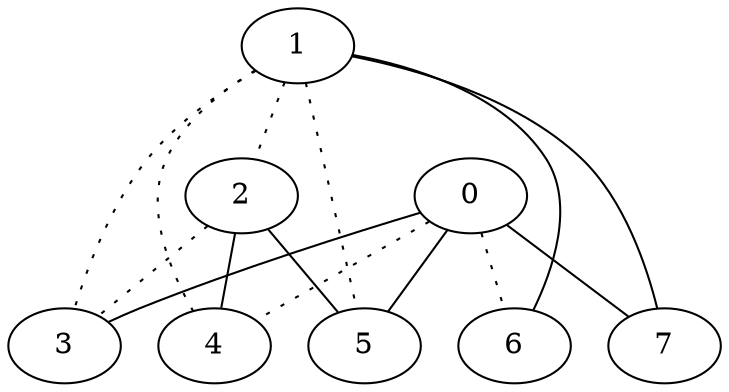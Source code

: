 graph {
a0[label=0];
a1[label=1];
a2[label=2];
a3[label=3];
a4[label=4];
a5[label=5];
a6[label=6];
a7[label=7];
a0 -- a3;
a0 -- a4 [style=dotted];
a0 -- a5;
a0 -- a6 [style=dotted];
a0 -- a7;
a1 -- a2 [style=dotted];
a1 -- a3 [style=dotted];
a1 -- a4 [style=dotted];
a1 -- a5 [style=dotted];
a1 -- a6;
a1 -- a7;
a2 -- a3 [style=dotted];
a2 -- a4;
a2 -- a5;
}
